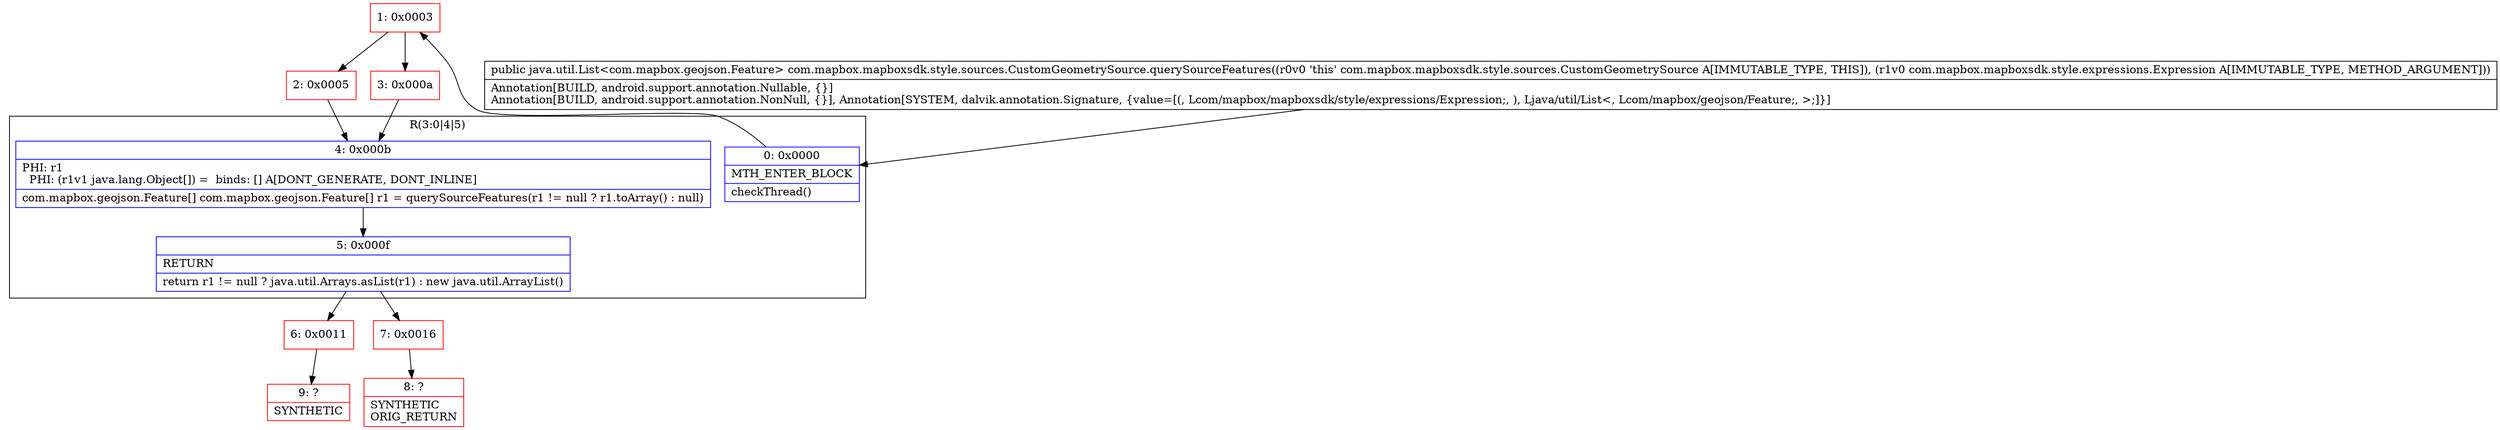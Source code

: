 digraph "CFG forcom.mapbox.mapboxsdk.style.sources.CustomGeometrySource.querySourceFeatures(Lcom\/mapbox\/mapboxsdk\/style\/expressions\/Expression;)Ljava\/util\/List;" {
subgraph cluster_Region_362150451 {
label = "R(3:0|4|5)";
node [shape=record,color=blue];
Node_0 [shape=record,label="{0\:\ 0x0000|MTH_ENTER_BLOCK\l|checkThread()\l}"];
Node_4 [shape=record,label="{4\:\ 0x000b|PHI: r1 \l  PHI: (r1v1 java.lang.Object[]) =  binds: [] A[DONT_GENERATE, DONT_INLINE]\l|com.mapbox.geojson.Feature[] com.mapbox.geojson.Feature[] r1 = querySourceFeatures(r1 != null ? r1.toArray() : null)\l}"];
Node_5 [shape=record,label="{5\:\ 0x000f|RETURN\l|return r1 != null ? java.util.Arrays.asList(r1) : new java.util.ArrayList()\l}"];
}
Node_1 [shape=record,color=red,label="{1\:\ 0x0003}"];
Node_2 [shape=record,color=red,label="{2\:\ 0x0005}"];
Node_3 [shape=record,color=red,label="{3\:\ 0x000a}"];
Node_6 [shape=record,color=red,label="{6\:\ 0x0011}"];
Node_7 [shape=record,color=red,label="{7\:\ 0x0016}"];
Node_8 [shape=record,color=red,label="{8\:\ ?|SYNTHETIC\lORIG_RETURN\l}"];
Node_9 [shape=record,color=red,label="{9\:\ ?|SYNTHETIC\l}"];
MethodNode[shape=record,label="{public java.util.List\<com.mapbox.geojson.Feature\> com.mapbox.mapboxsdk.style.sources.CustomGeometrySource.querySourceFeatures((r0v0 'this' com.mapbox.mapboxsdk.style.sources.CustomGeometrySource A[IMMUTABLE_TYPE, THIS]), (r1v0 com.mapbox.mapboxsdk.style.expressions.Expression A[IMMUTABLE_TYPE, METHOD_ARGUMENT]))  | Annotation[BUILD, android.support.annotation.Nullable, \{\}]\lAnnotation[BUILD, android.support.annotation.NonNull, \{\}], Annotation[SYSTEM, dalvik.annotation.Signature, \{value=[(, Lcom\/mapbox\/mapboxsdk\/style\/expressions\/Expression;, ), Ljava\/util\/List\<, Lcom\/mapbox\/geojson\/Feature;, \>;]\}]\l}"];
MethodNode -> Node_0;
Node_0 -> Node_1;
Node_4 -> Node_5;
Node_5 -> Node_6;
Node_5 -> Node_7;
Node_1 -> Node_2;
Node_1 -> Node_3;
Node_2 -> Node_4;
Node_3 -> Node_4;
Node_6 -> Node_9;
Node_7 -> Node_8;
}


